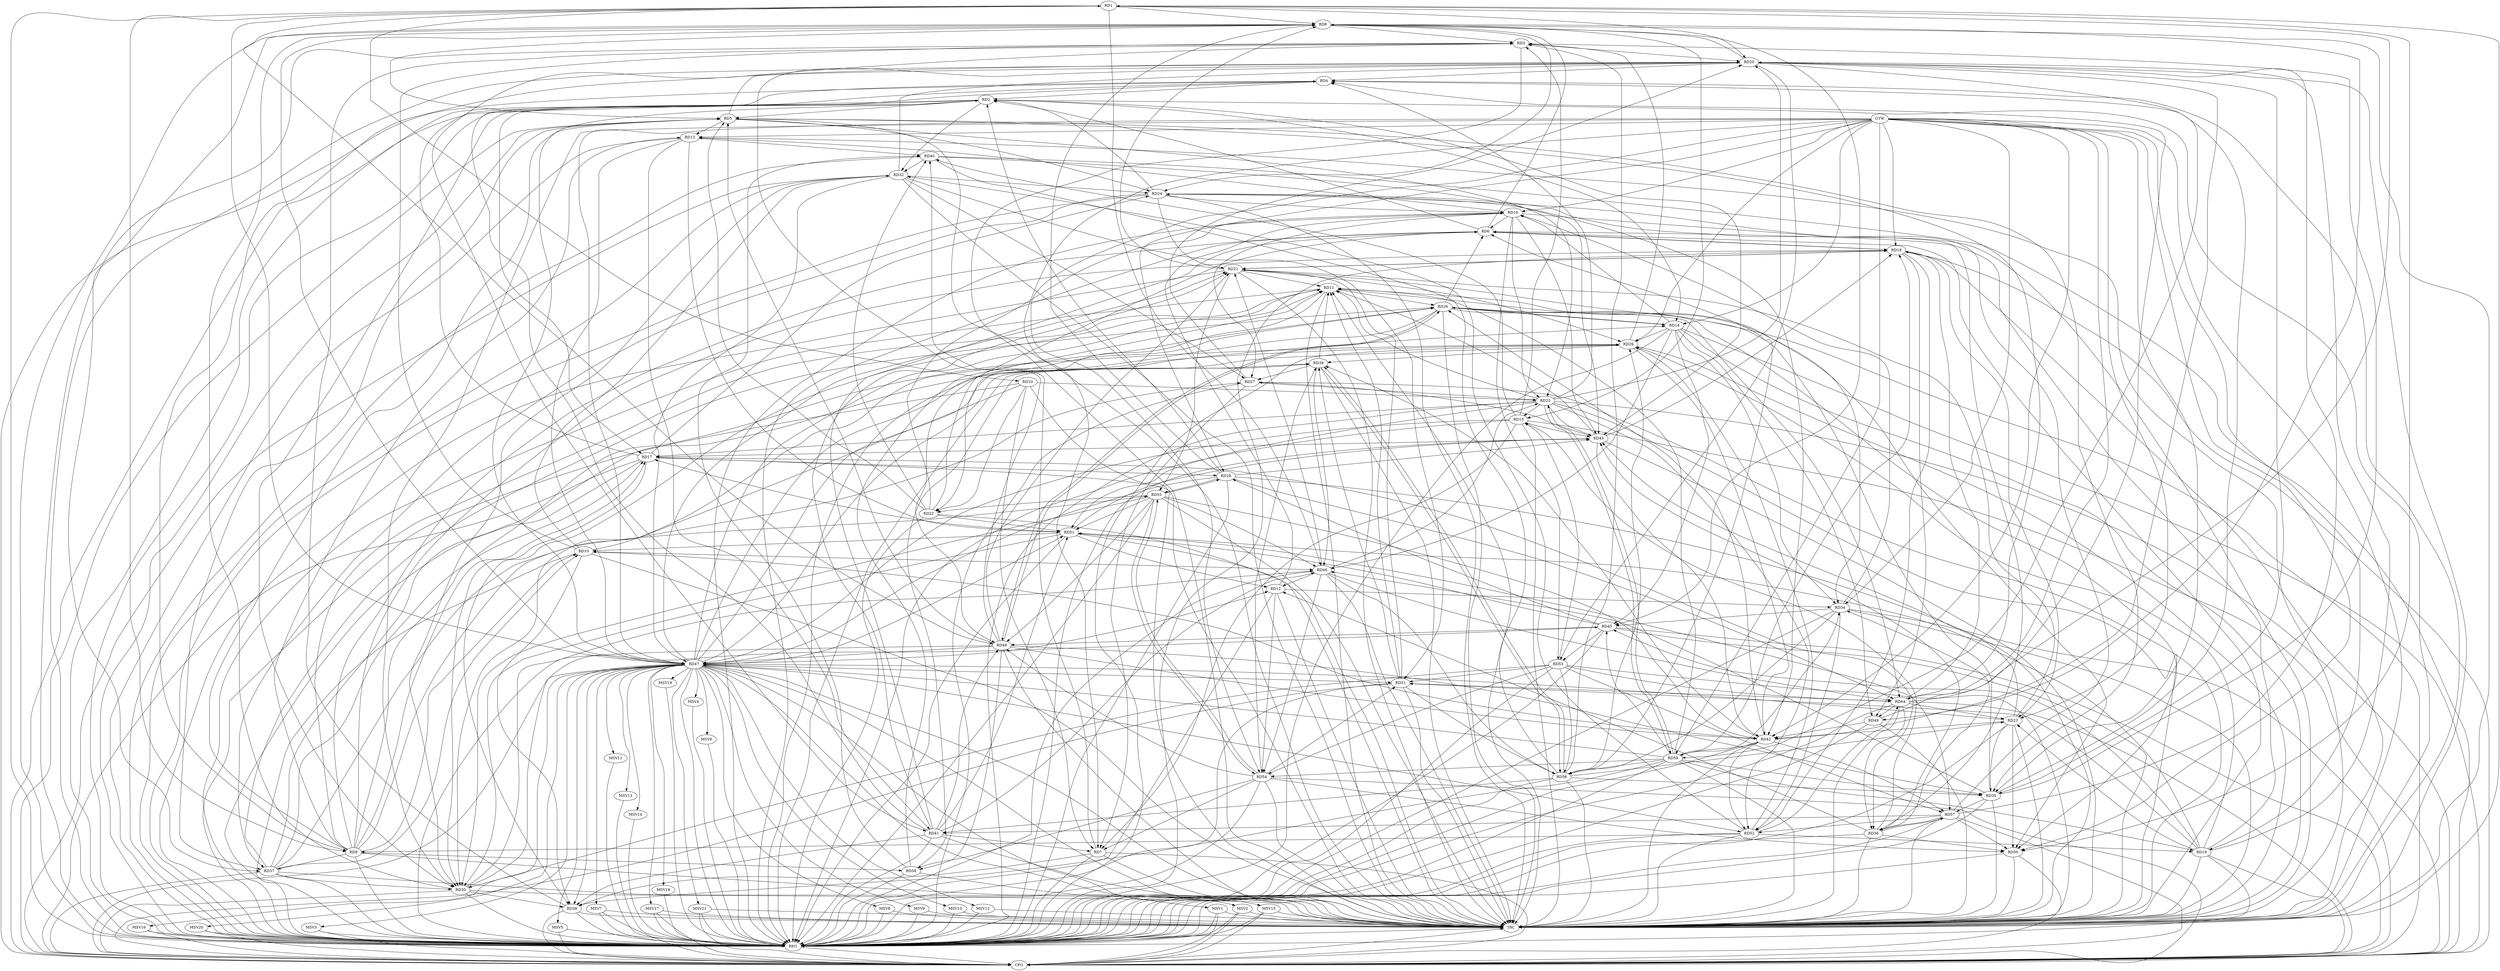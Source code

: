 strict digraph G {
  RD1 [ label="RD1" ];
  RD2 [ label="RD2" ];
  RD3 [ label="RD3" ];
  RD4 [ label="RD4" ];
  RD5 [ label="RD5" ];
  RD6 [ label="RD6" ];
  RD7 [ label="RD7" ];
  RD8 [ label="RD8" ];
  RD9 [ label="RD9" ];
  RD10 [ label="RD10" ];
  RD11 [ label="RD11" ];
  RD12 [ label="RD12" ];
  RD13 [ label="RD13" ];
  RD14 [ label="RD14" ];
  RD15 [ label="RD15" ];
  RD16 [ label="RD16" ];
  RD17 [ label="RD17" ];
  RD18 [ label="RD18" ];
  RD19 [ label="RD19" ];
  RD20 [ label="RD20" ];
  RD21 [ label="RD21" ];
  RD22 [ label="RD22" ];
  RD23 [ label="RD23" ];
  RD24 [ label="RD24" ];
  RD25 [ label="RD25" ];
  RD26 [ label="RD26" ];
  RD27 [ label="RD27" ];
  RD28 [ label="RD28" ];
  RD29 [ label="RD29" ];
  RD30 [ label="RD30" ];
  RD31 [ label="RD31" ];
  RD32 [ label="RD32" ];
  RD33 [ label="RD33" ];
  RD34 [ label="RD34" ];
  RD35 [ label="RD35" ];
  RD36 [ label="RD36" ];
  RD37 [ label="RD37" ];
  RD38 [ label="RD38" ];
  RD39 [ label="RD39" ];
  RD40 [ label="RD40" ];
  RD41 [ label="RD41" ];
  RD42 [ label="RD42" ];
  RD43 [ label="RD43" ];
  RD44 [ label="RD44" ];
  RD45 [ label="RD45" ];
  RD46 [ label="RD46" ];
  RD47 [ label="RD47" ];
  RD48 [ label="RD48" ];
  RD49 [ label="RD49" ];
  RD50 [ label="RD50" ];
  RD51 [ label="RD51" ];
  RD52 [ label="RD52" ];
  RD53 [ label="RD53" ];
  RD54 [ label="RD54" ];
  RD55 [ label="RD55" ];
  RD56 [ label="RD56" ];
  RD57 [ label="RD57" ];
  RD58 [ label="RD58" ];
  RD59 [ label="RD59" ];
  GTW [ label="GTW" ];
  REG [ label="REG" ];
  CFG [ label="CFG" ];
  TRC [ label="TRC" ];
  MSV1 [ label="MSV1" ];
  MSV2 [ label="MSV2" ];
  MSV3 [ label="MSV3" ];
  MSV4 [ label="MSV4" ];
  MSV5 [ label="MSV5" ];
  MSV6 [ label="MSV6" ];
  MSV7 [ label="MSV7" ];
  MSV8 [ label="MSV8" ];
  MSV9 [ label="MSV9" ];
  MSV10 [ label="MSV10" ];
  MSV11 [ label="MSV11" ];
  MSV12 [ label="MSV12" ];
  MSV13 [ label="MSV13" ];
  MSV14 [ label="MSV14" ];
  MSV15 [ label="MSV15" ];
  MSV16 [ label="MSV16" ];
  MSV17 [ label="MSV17" ];
  MSV18 [ label="MSV18" ];
  MSV19 [ label="MSV19" ];
  MSV20 [ label="MSV20" ];
  MSV21 [ label="MSV21" ];
  RD1 -> RD8;
  RD1 -> RD9;
  RD1 -> RD20;
  RD1 -> RD33;
  RD44 -> RD1;
  RD1 -> RD46;
  RD47 -> RD1;
  RD1 -> RD49;
  RD1 -> RD50;
  RD4 -> RD2;
  RD2 -> RD5;
  RD6 -> RD2;
  RD2 -> RD14;
  RD2 -> RD17;
  RD24 -> RD2;
  RD28 -> RD2;
  RD2 -> RD30;
  RD2 -> RD32;
  RD2 -> RD43;
  RD47 -> RD2;
  RD8 -> RD3;
  RD10 -> RD3;
  RD15 -> RD3;
  RD3 -> RD20;
  RD29 -> RD3;
  RD35 -> RD3;
  RD38 -> RD3;
  RD3 -> RD41;
  RD56 -> RD3;
  RD17 -> RD4;
  RD20 -> RD4;
  RD25 -> RD4;
  RD35 -> RD4;
  RD41 -> RD4;
  RD48 -> RD4;
  RD8 -> RD5;
  RD9 -> RD5;
  RD5 -> RD13;
  RD5 -> RD20;
  RD22 -> RD5;
  RD5 -> RD24;
  RD5 -> RD25;
  RD5 -> RD35;
  RD5 -> RD37;
  RD44 -> RD5;
  RD49 -> RD5;
  RD6 -> RD8;
  RD9 -> RD6;
  RD16 -> RD6;
  RD6 -> RD18;
  RD18 -> RD6;
  RD19 -> RD6;
  RD22 -> RD6;
  RD26 -> RD6;
  RD41 -> RD6;
  RD56 -> RD6;
  RD15 -> RD7;
  RD27 -> RD7;
  RD33 -> RD7;
  RD7 -> RD38;
  RD7 -> RD40;
  RD41 -> RD7;
  RD54 -> RD7;
  RD8 -> RD15;
  RD20 -> RD8;
  RD21 -> RD8;
  RD8 -> RD24;
  RD28 -> RD8;
  RD30 -> RD8;
  RD8 -> RD37;
  RD8 -> RD45;
  RD47 -> RD8;
  RD8 -> RD48;
  RD9 -> RD10;
  RD9 -> RD11;
  RD9 -> RD13;
  RD9 -> RD17;
  RD9 -> RD18;
  RD20 -> RD9;
  RD9 -> RD27;
  RD9 -> RD29;
  RD9 -> RD37;
  RD52 -> RD9;
  RD9 -> RD58;
  RD10 -> RD26;
  RD10 -> RD32;
  RD37 -> RD10;
  RD10 -> RD38;
  RD42 -> RD10;
  RD10 -> RD46;
  RD51 -> RD10;
  RD21 -> RD11;
  RD25 -> RD11;
  RD11 -> RD26;
  RD31 -> RD11;
  RD35 -> RD11;
  RD11 -> RD38;
  RD39 -> RD11;
  RD43 -> RD11;
  RD47 -> RD11;
  RD11 -> RD49;
  RD11 -> RD50;
  RD56 -> RD11;
  RD58 -> RD11;
  RD59 -> RD11;
  RD12 -> RD16;
  RD12 -> RD34;
  RD36 -> RD12;
  RD46 -> RD12;
  RD47 -> RD12;
  RD51 -> RD12;
  RD12 -> RD54;
  RD16 -> RD13;
  RD13 -> RD40;
  RD13 -> RD41;
  RD13 -> RD47;
  RD13 -> RD51;
  RD14 -> RD16;
  RD14 -> RD26;
  RD26 -> RD14;
  RD14 -> RD29;
  RD14 -> RD34;
  RD14 -> RD45;
  RD14 -> RD46;
  RD47 -> RD14;
  RD14 -> RD48;
  RD25 -> RD15;
  RD36 -> RD15;
  RD15 -> RD40;
  RD15 -> RD43;
  RD15 -> RD47;
  RD53 -> RD15;
  RD22 -> RD16;
  RD24 -> RD16;
  RD16 -> RD25;
  RD16 -> RD27;
  RD34 -> RD16;
  RD16 -> RD43;
  RD16 -> RD53;
  RD17 -> RD24;
  RD25 -> RD17;
  RD17 -> RD28;
  RD17 -> RD30;
  RD17 -> RD36;
  RD37 -> RD17;
  RD43 -> RD17;
  RD51 -> RD17;
  RD18 -> RD21;
  RD21 -> RD18;
  RD18 -> RD23;
  RD43 -> RD18;
  RD44 -> RD18;
  RD18 -> RD48;
  RD18 -> RD52;
  RD59 -> RD18;
  RD19 -> RD20;
  RD19 -> RD23;
  RD19 -> RD29;
  RD19 -> RD31;
  RD19 -> RD45;
  RD19 -> RD51;
  RD52 -> RD19;
  RD59 -> RD19;
  RD25 -> RD20;
  RD27 -> RD20;
  RD32 -> RD20;
  RD20 -> RD35;
  RD20 -> RD42;
  RD49 -> RD20;
  RD20 -> RD53;
  RD57 -> RD20;
  RD20 -> RD59;
  RD23 -> RD21;
  RD24 -> RD21;
  RD21 -> RD29;
  RD31 -> RD21;
  RD21 -> RD34;
  RD41 -> RD21;
  RD46 -> RD21;
  RD47 -> RD21;
  RD49 -> RD21;
  RD21 -> RD55;
  RD26 -> RD22;
  RD33 -> RD22;
  RD22 -> RD40;
  RD22 -> RD51;
  RD55 -> RD22;
  RD23 -> RD35;
  RD23 -> RD42;
  RD23 -> RD43;
  RD44 -> RD23;
  RD23 -> RD47;
  RD23 -> RD50;
  RD56 -> RD23;
  RD32 -> RD24;
  RD24 -> RD36;
  RD24 -> RD37;
  RD24 -> RD42;
  RD57 -> RD24;
  RD27 -> RD25;
  RD33 -> RD25;
  RD25 -> RD43;
  RD46 -> RD25;
  RD25 -> RD51;
  RD25 -> RD52;
  RD25 -> RD59;
  RD59 -> RD25;
  RD37 -> RD26;
  RD42 -> RD26;
  RD26 -> RD44;
  RD26 -> RD49;
  RD49 -> RD26;
  RD26 -> RD50;
  RD32 -> RD27;
  RD39 -> RD27;
  RD43 -> RD27;
  RD28 -> RD43;
  RD28 -> RD44;
  RD45 -> RD28;
  RD28 -> RD47;
  RD28 -> RD55;
  RD55 -> RD28;
  RD37 -> RD29;
  RD29 -> RD39;
  RD29 -> RD42;
  RD47 -> RD29;
  RD52 -> RD29;
  RD56 -> RD29;
  RD32 -> RD30;
  RD33 -> RD30;
  RD37 -> RD30;
  RD30 -> RD38;
  RD30 -> RD45;
  RD30 -> RD46;
  RD51 -> RD30;
  RD53 -> RD30;
  RD55 -> RD30;
  RD32 -> RD31;
  RD31 -> RD39;
  RD31 -> RD44;
  RD47 -> RD31;
  RD53 -> RD31;
  RD54 -> RD31;
  RD31 -> RD56;
  RD40 -> RD32;
  RD32 -> RD47;
  RD52 -> RD32;
  RD36 -> RD34;
  RD34 -> RD45;
  RD34 -> RD52;
  RD34 -> RD56;
  RD59 -> RD34;
  RD35 -> RD46;
  RD49 -> RD35;
  RD56 -> RD35;
  RD35 -> RD57;
  RD59 -> RD35;
  RD36 -> RD43;
  RD44 -> RD36;
  RD36 -> RD50;
  RD36 -> RD57;
  RD57 -> RD36;
  RD37 -> RD55;
  RD41 -> RD38;
  RD47 -> RD38;
  RD59 -> RD38;
  RD42 -> RD39;
  RD39 -> RD46;
  RD47 -> RD39;
  RD54 -> RD39;
  RD39 -> RD56;
  RD56 -> RD39;
  RD58 -> RD39;
  RD40 -> RD43;
  RD58 -> RD40;
  RD41 -> RD46;
  RD41 -> RD49;
  RD41 -> RD51;
  RD56 -> RD41;
  RD57 -> RD41;
  RD43 -> RD42;
  RD48 -> RD42;
  RD49 -> RD42;
  RD42 -> RD52;
  RD55 -> RD42;
  RD42 -> RD57;
  RD42 -> RD59;
  RD51 -> RD43;
  RD46 -> RD44;
  RD44 -> RD48;
  RD52 -> RD44;
  RD53 -> RD44;
  RD45 -> RD49;
  RD45 -> RD51;
  RD45 -> RD53;
  RD59 -> RD45;
  RD46 -> RD54;
  RD55 -> RD46;
  RD46 -> RD56;
  RD49 -> RD47;
  RD47 -> RD51;
  RD47 -> RD52;
  RD59 -> RD47;
  RD54 -> RD49;
  RD55 -> RD49;
  RD49 -> RD58;
  RD54 -> RD50;
  RD57 -> RD50;
  RD55 -> RD51;
  RD51 -> RD57;
  RD57 -> RD52;
  RD53 -> RD54;
  RD53 -> RD56;
  RD53 -> RD57;
  RD54 -> RD55;
  RD55 -> RD54;
  RD54 -> RD58;
  RD59 -> RD54;
  RD59 -> RD56;
  GTW -> RD34;
  GTW -> RD18;
  GTW -> RD13;
  GTW -> RD19;
  GTW -> RD59;
  GTW -> RD50;
  GTW -> RD47;
  GTW -> RD30;
  GTW -> RD29;
  GTW -> RD44;
  GTW -> RD14;
  GTW -> RD28;
  GTW -> RD35;
  GTW -> RD7;
  GTW -> RD23;
  GTW -> RD16;
  GTW -> RD42;
  GTW -> RD54;
  RD1 -> REG;
  RD2 -> REG;
  RD3 -> REG;
  RD4 -> REG;
  RD5 -> REG;
  RD6 -> REG;
  RD7 -> REG;
  RD8 -> REG;
  RD9 -> REG;
  RD10 -> REG;
  RD11 -> REG;
  RD12 -> REG;
  RD13 -> REG;
  RD14 -> REG;
  RD15 -> REG;
  RD16 -> REG;
  RD17 -> REG;
  RD18 -> REG;
  RD19 -> REG;
  RD20 -> REG;
  RD21 -> REG;
  RD22 -> REG;
  RD23 -> REG;
  RD24 -> REG;
  RD25 -> REG;
  RD26 -> REG;
  RD27 -> REG;
  RD28 -> REG;
  RD29 -> REG;
  RD30 -> REG;
  RD31 -> REG;
  RD32 -> REG;
  RD33 -> REG;
  RD34 -> REG;
  RD35 -> REG;
  RD36 -> REG;
  RD37 -> REG;
  RD38 -> REG;
  RD39 -> REG;
  RD40 -> REG;
  RD41 -> REG;
  RD42 -> REG;
  RD43 -> REG;
  RD44 -> REG;
  RD45 -> REG;
  RD46 -> REG;
  RD47 -> REG;
  RD48 -> REG;
  RD49 -> REG;
  RD50 -> REG;
  RD51 -> REG;
  RD52 -> REG;
  RD53 -> REG;
  RD54 -> REG;
  RD55 -> REG;
  RD56 -> REG;
  RD57 -> REG;
  RD58 -> REG;
  RD59 -> REG;
  RD26 -> CFG;
  RD45 -> CFG;
  RD5 -> CFG;
  RD14 -> CFG;
  RD38 -> CFG;
  RD30 -> CFG;
  RD54 -> CFG;
  RD44 -> CFG;
  RD19 -> CFG;
  RD50 -> CFG;
  RD15 -> CFG;
  RD7 -> CFG;
  RD40 -> CFG;
  RD17 -> CFG;
  RD2 -> CFG;
  RD4 -> CFG;
  RD57 -> CFG;
  RD18 -> CFG;
  RD37 -> CFG;
  RD31 -> CFG;
  RD32 -> CFG;
  RD25 -> CFG;
  RD47 -> CFG;
  RD34 -> CFG;
  REG -> CFG;
  RD1 -> TRC;
  RD2 -> TRC;
  RD3 -> TRC;
  RD4 -> TRC;
  RD5 -> TRC;
  RD6 -> TRC;
  RD7 -> TRC;
  RD8 -> TRC;
  RD9 -> TRC;
  RD10 -> TRC;
  RD11 -> TRC;
  RD12 -> TRC;
  RD13 -> TRC;
  RD14 -> TRC;
  RD15 -> TRC;
  RD16 -> TRC;
  RD17 -> TRC;
  RD18 -> TRC;
  RD19 -> TRC;
  RD20 -> TRC;
  RD21 -> TRC;
  RD22 -> TRC;
  RD23 -> TRC;
  RD24 -> TRC;
  RD25 -> TRC;
  RD26 -> TRC;
  RD27 -> TRC;
  RD28 -> TRC;
  RD29 -> TRC;
  RD30 -> TRC;
  RD31 -> TRC;
  RD32 -> TRC;
  RD33 -> TRC;
  RD34 -> TRC;
  RD35 -> TRC;
  RD36 -> TRC;
  RD37 -> TRC;
  RD38 -> TRC;
  RD39 -> TRC;
  RD40 -> TRC;
  RD41 -> TRC;
  RD42 -> TRC;
  RD43 -> TRC;
  RD44 -> TRC;
  RD45 -> TRC;
  RD46 -> TRC;
  RD47 -> TRC;
  RD48 -> TRC;
  RD49 -> TRC;
  RD50 -> TRC;
  RD51 -> TRC;
  RD52 -> TRC;
  RD53 -> TRC;
  RD54 -> TRC;
  RD55 -> TRC;
  RD56 -> TRC;
  RD57 -> TRC;
  RD58 -> TRC;
  RD59 -> TRC;
  GTW -> TRC;
  CFG -> TRC;
  TRC -> REG;
  RD47 -> MSV1;
  RD47 -> MSV2;
  MSV1 -> REG;
  MSV1 -> TRC;
  MSV1 -> CFG;
  MSV2 -> REG;
  MSV2 -> TRC;
  MSV2 -> CFG;
  RD47 -> MSV3;
  RD47 -> MSV4;
  RD47 -> MSV5;
  MSV3 -> REG;
  MSV3 -> CFG;
  MSV4 -> REG;
  MSV5 -> REG;
  MSV5 -> CFG;
  RD47 -> MSV6;
  MSV6 -> REG;
  RD47 -> MSV7;
  RD47 -> MSV8;
  MSV7 -> REG;
  MSV7 -> TRC;
  MSV7 -> CFG;
  MSV8 -> REG;
  MSV8 -> TRC;
  RD47 -> MSV9;
  MSV9 -> REG;
  MSV9 -> TRC;
  RD47 -> MSV10;
  MSV10 -> REG;
  MSV10 -> TRC;
  RD47 -> MSV11;
  MSV11 -> REG;
  RD47 -> MSV12;
  RD47 -> MSV13;
  RD47 -> MSV14;
  RD47 -> MSV15;
  MSV12 -> REG;
  MSV12 -> TRC;
  MSV13 -> REG;
  MSV14 -> REG;
  MSV15 -> REG;
  MSV15 -> TRC;
  MSV15 -> CFG;
  RD47 -> MSV16;
  RD47 -> MSV17;
  RD47 -> MSV18;
  MSV16 -> REG;
  MSV16 -> CFG;
  MSV17 -> REG;
  MSV17 -> TRC;
  MSV17 -> CFG;
  MSV18 -> REG;
  RD47 -> MSV19;
  RD47 -> MSV20;
  MSV19 -> REG;
  MSV20 -> REG;
  MSV20 -> CFG;
  RD47 -> MSV21;
  MSV21 -> REG;
  MSV21 -> TRC;
  MSV21 -> CFG;
}
